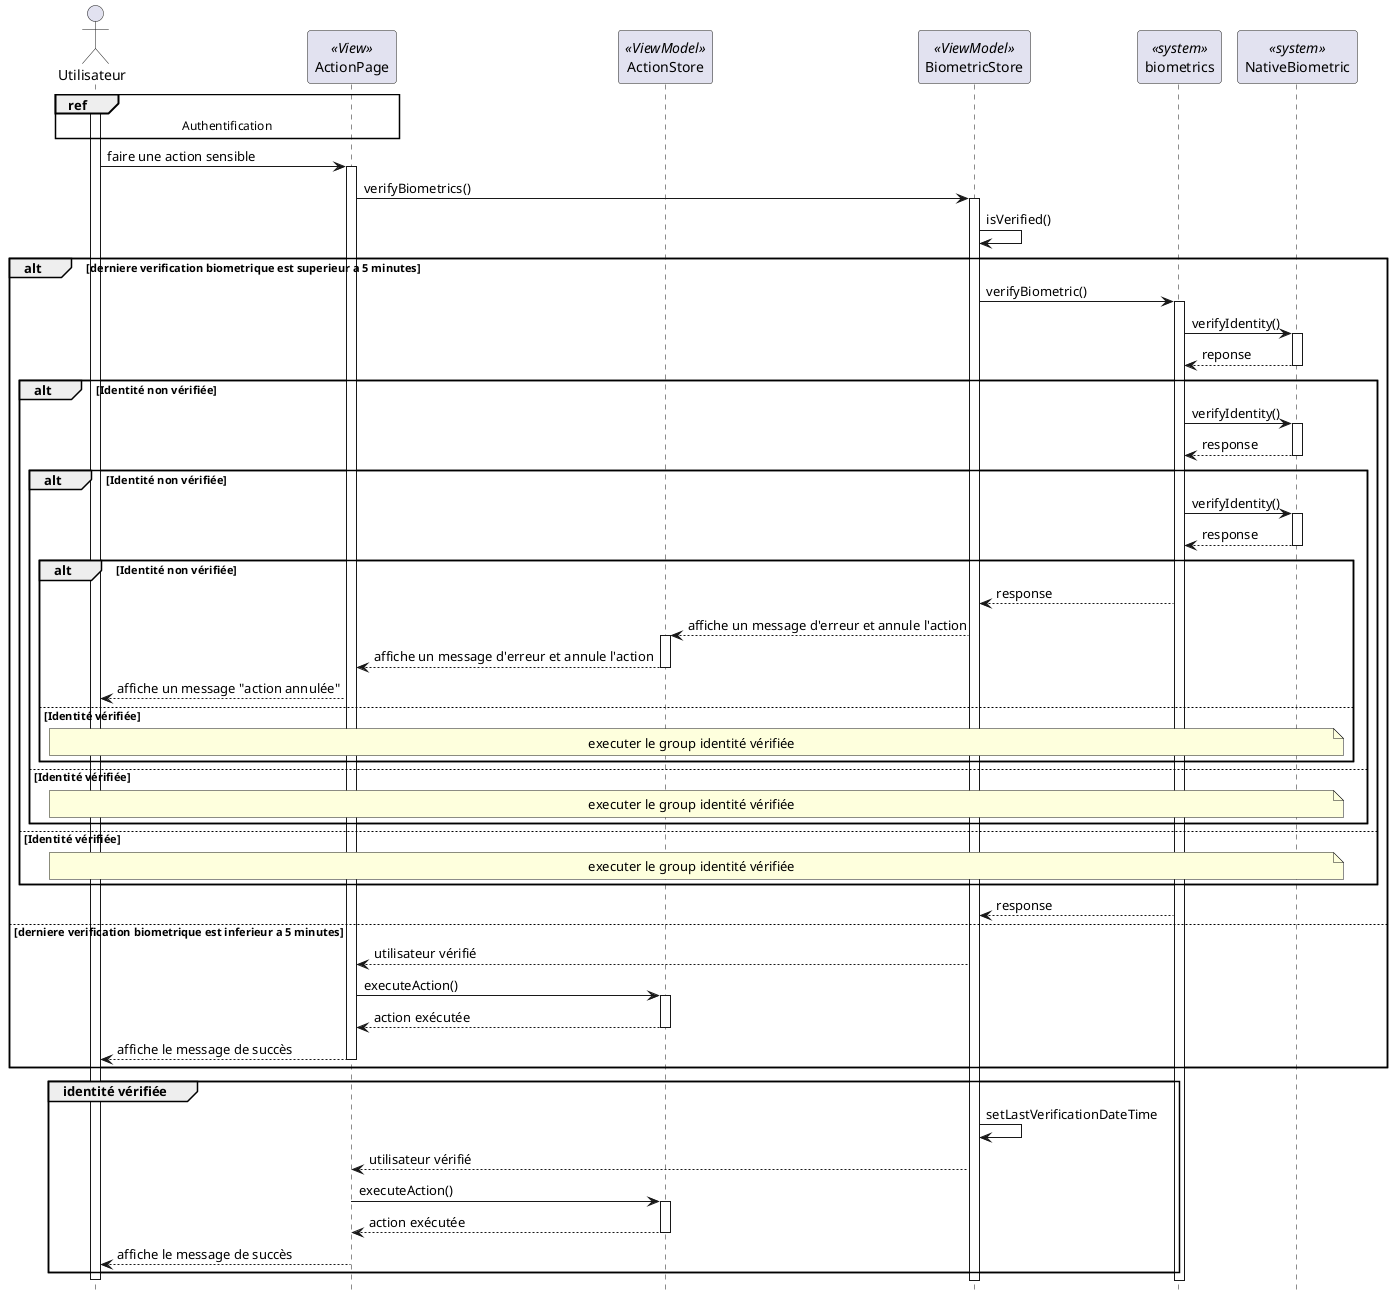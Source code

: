 @startuml sequence_verification_biometrique

hide footbox


actor "Utilisateur" as user
participant "ActionPage" as liste << View >>
' participant "CreateSignature" as liste << View >>
participant "ActionStore" as vm << ViewModel >>
' participant "Signature" as model << Model >>
' participant "EliseWebService" as ws << Service >>
participant "BiometricStore" as biometricVm << ViewModel >>
participant "biometrics" as biometric << system >>
participant "NativeBiometric" as native << system >>

ref over user, liste : Authentification
activate user
user -> liste : faire une action sensible
activate liste
            liste -> biometricVm : verifyBiometrics()
            activate biometricVm
            biometricVm-> biometricVm : isVerified()
            alt derniere verification biometrique est superieur a 5 minutes
                biometricVm -> biometric : verifyBiometric()
                activate biometric
                biometric -> native : verifyIdentity()
                activate native
                native --> biometric : reponse
                deactivate native
                alt Identité non vérifiée
                    biometric -> native : verifyIdentity()
                    activate native
                    native --> biometric : response
                    deactivate native
                    alt Identité non vérifiée
                        biometric -> native : verifyIdentity()
                        activate native
                        native --> biometric : response
                        deactivate native
                        alt Identité non vérifiée
                            biometric --> biometricVm : response
                            biometricVm --> vm : affiche un message d'erreur et annule l'action
                            activate vm
                            vm --> liste : affiche un message d'erreur et annule l'action
                            deactivate vm
                            liste --> user : affiche un message "action annulée"

                        else Identité vérifiée
                            note across
                                executer le group identité vérifiée
                            end note
                        end
                    else Identité vérifiée
                        note across
                            executer le group identité vérifiée
                        end note
                    end
                else Identité vérifiée
                    note across
                        executer le group identité vérifiée
                    end note
                end
                
                biometric --> biometricVm : response

            else derniere verification biometrique est inferieur a 5 minutes
                biometricVm --> liste : utilisateur vérifié
                liste -> vm : executeAction()
                activate vm
                vm --> liste : action exécutée
                deactivate vm
                liste --> user : affiche le message de succès
                deactivate liste
            end
            group identité vérifiée
                biometricVm -> biometricVm : setLastVerificationDateTime
                biometricVm --> liste : utilisateur vérifié
                liste -> vm : executeAction()
                activate vm
                vm --> liste : action exécutée
                deactivate vm
                liste --> user : affiche le message de succès
                deactivate liste
            end


        ' create -> vm : AddSignature()
        ' activate vm
        ' vm -> ws : UploadFile()
        ' activate ws
        ' ws -> vm : UploadFileResponse
        ' deactivate ws
        ' vm -> ws : AddPersonnalSignature()
        ' activate ws
        ' ws -> vm : AddPersonnalSignatureResponse
        ' deactivate ws
        ' vm -> model : AjouterSignature()
        ' activate model
        ' model --> vm 
        ' deactivate model
        ' vm --> create 
        ' deactivate vm
        ' alt signature enregistrée

        ' create -> user : affiche un message de succès
        ' else Erreur lors de l'enregistrement de la signature
        ' create -> user : affiche un message d'erreur
        ' end
        ' else Utilisateur n'a pas entré de nom de signature
        ' create -> user : affiche un message d'erreur
        ' end
        ' else Utilisateur n'a pas dessiné de signature
        ' create -> user : affiche un message d'erreur
    ' create -> user : cache l'interface de création de signature
    ' create -> liste : afficher ListeSignature
    ' deactivate create
    ' activate liste
    ' liste -> vm : GetSignatureList()
    ' activate vm
    ' vm -> ws : GetPersonnalSignatureList()
    ' activate ws
    ' ws -> vm : GetPersonnalSignatureListResponse
    ' deactivate ws
    ' vm -> model : RecupererListeSignature()
    ' activate model
    ' model -> vm : ChargerListeSignature
    ' deactivate model
    ' vm --> liste 
    ' deactivate vm
    ' liste -> user : affiche la liste des signatures
    ' deactivate liste
    deactivate user
' end
' @enduml